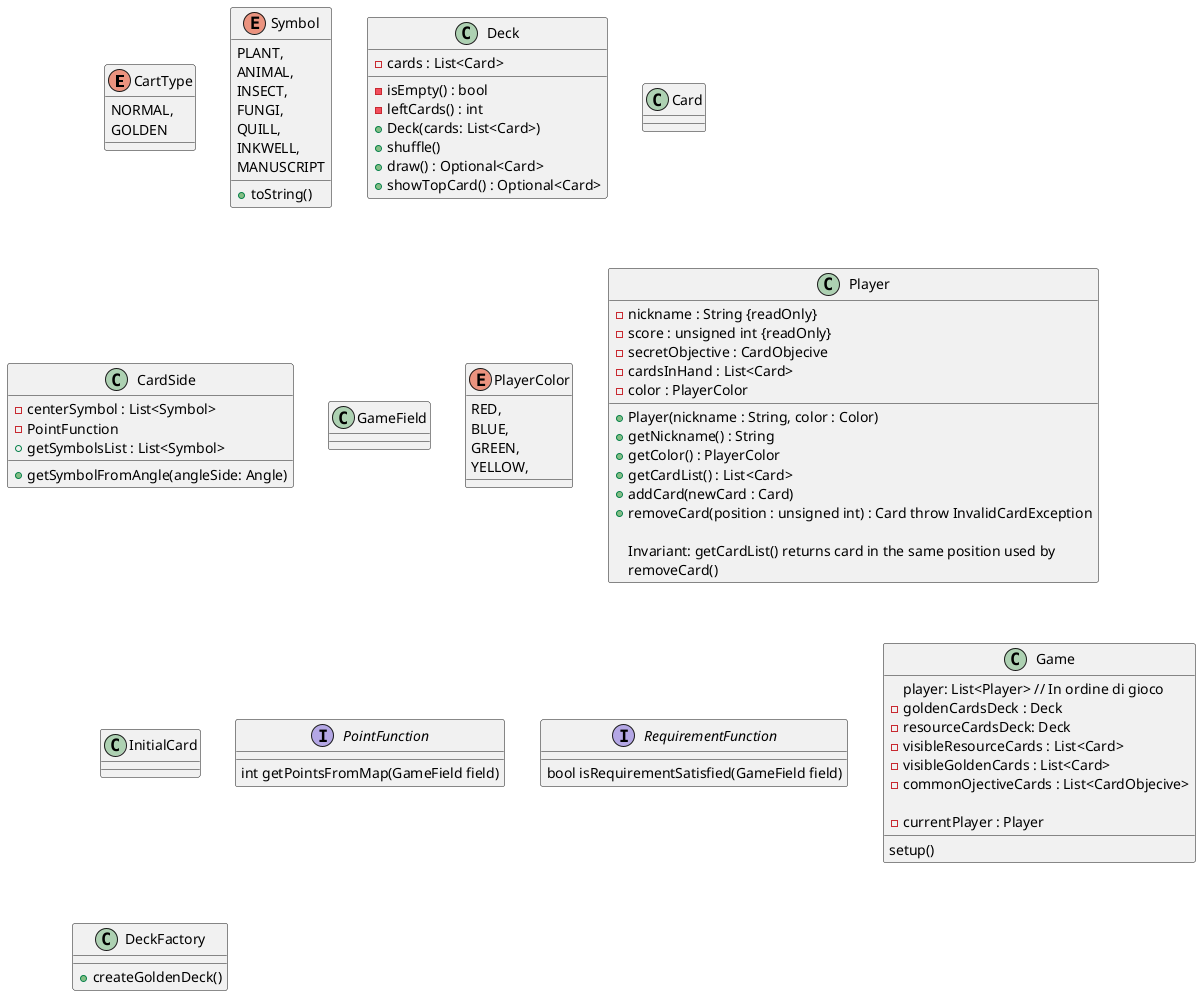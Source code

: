 @startuml


'They can be useful in future

enum CartType {
    NORMAL,
    GOLDEN
}
/'
enum CardColor {
    RED,
    SKYBLUE,
    PURPLE,
    GREEN
}'/

enum Symbol{
    PLANT,
    ANIMAL,
    INSECT,
    FUNGI,
    QUILL,
    INKWELL,
    MANUSCRIPT

    + toString()
}

class Deck {

    - cards : List<Card>
    - isEmpty() : bool
    - leftCards() : int
    + Deck(cards: List<Card>)
    + shuffle()
    + draw() : Optional<Card>
    + showTopCard() : Optional<Card>
}

class Card {
/'
    front : CardSide
    rear : CardSide
'/
}

class CardSide {
    - centerSymbol : List<Symbol>
    - PointFunction
    + getSymbolFromAngle(angleSide: Angle)
    + getSymbolsList : List<Symbol>
}

class GameField {

}

enum PlayerColor {
    RED,
    BLUE,
    GREEN,
    YELLOW,
}






class Player {
    - nickname : String {readOnly}
    - score : unsigned int {readOnly}
    - secretObjective : CardObjecive
    - cardsInHand : List<Card>
    - color : PlayerColor

    + Player(nickname : String, color : Color)
    + getNickname() : String
    + getColor() : PlayerColor
    + getCardList() : List<Card>
    + addCard(newCard : Card)
    + removeCard(position : unsigned int) : Card throw InvalidCardException

    Invariant: getCardList() returns card in the same position used by
    removeCard()

}

class InitialCard {

}



interface PointFunction {
    int getPointsFromMap(GameField field)
}

interface RequirementFunction {
    bool isRequirementSatisfied(GameField field)
}

class Game {

    player: List<Player> // In ordine di gioco
    - goldenCardsDeck : Deck
    - resourceCardsDeck: Deck
    - visibleResourceCards : List<Card>
    - visibleGoldenCards : List<Card>
    - commonOjectiveCards : List<CardObjecive>

    - currentPlayer : Player

    setup()

}

class DeckFactory {
    +createGoldenDeck()
}






@enduml